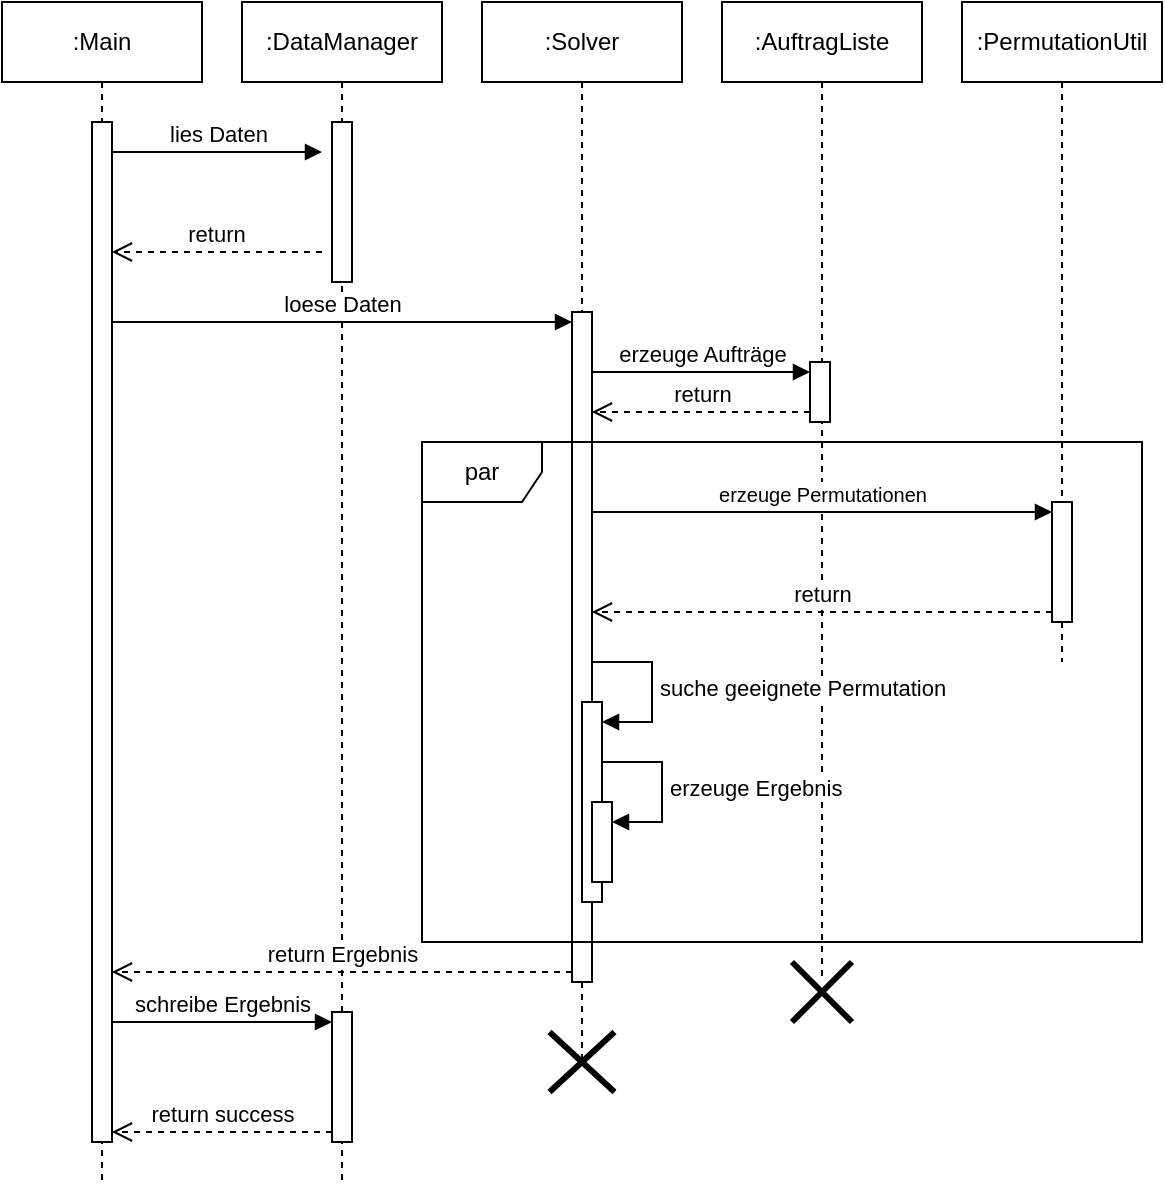 <mxfile version="25.0.1">
  <diagram name="Seite-1" id="80uyVqIYvpW1T4vl3ESV">
    <mxGraphModel dx="1290" dy="570" grid="1" gridSize="10" guides="1" tooltips="1" connect="1" arrows="1" fold="1" page="1" pageScale="1" pageWidth="827" pageHeight="1169" math="0" shadow="0">
      <root>
        <mxCell id="0" />
        <mxCell id="1" parent="0" />
        <mxCell id="OMDrGrxvpZQQUCGHlyxJ-1" value=":Main" style="shape=umlLifeline;perimeter=lifelinePerimeter;whiteSpace=wrap;html=1;container=1;dropTarget=0;collapsible=0;recursiveResize=0;outlineConnect=0;portConstraint=eastwest;newEdgeStyle={&quot;curved&quot;:0,&quot;rounded&quot;:0};" vertex="1" parent="1">
          <mxGeometry x="80" y="40" width="100" height="590" as="geometry" />
        </mxCell>
        <mxCell id="OMDrGrxvpZQQUCGHlyxJ-7" value="" style="html=1;points=[[0,0,0,0,5],[0,1,0,0,-5],[1,0,0,0,5],[1,1,0,0,-5]];perimeter=orthogonalPerimeter;outlineConnect=0;targetShapes=umlLifeline;portConstraint=eastwest;newEdgeStyle={&quot;curved&quot;:0,&quot;rounded&quot;:0};" vertex="1" parent="OMDrGrxvpZQQUCGHlyxJ-1">
          <mxGeometry x="45" y="60" width="10" height="510" as="geometry" />
        </mxCell>
        <mxCell id="OMDrGrxvpZQQUCGHlyxJ-2" value=":DataManager" style="shape=umlLifeline;perimeter=lifelinePerimeter;whiteSpace=wrap;html=1;container=1;dropTarget=0;collapsible=0;recursiveResize=0;outlineConnect=0;portConstraint=eastwest;newEdgeStyle={&quot;curved&quot;:0,&quot;rounded&quot;:0};" vertex="1" parent="1">
          <mxGeometry x="200" y="40" width="100" height="590" as="geometry" />
        </mxCell>
        <mxCell id="OMDrGrxvpZQQUCGHlyxJ-8" value="" style="html=1;points=[[0,0,0,0,5],[0,1,0,0,-5],[1,0,0,0,5],[1,1,0,0,-5]];perimeter=orthogonalPerimeter;outlineConnect=0;targetShapes=umlLifeline;portConstraint=eastwest;newEdgeStyle={&quot;curved&quot;:0,&quot;rounded&quot;:0};" vertex="1" parent="OMDrGrxvpZQQUCGHlyxJ-2">
          <mxGeometry x="45" y="60" width="10" height="80" as="geometry" />
        </mxCell>
        <mxCell id="OMDrGrxvpZQQUCGHlyxJ-27" value="" style="html=1;points=[[0,0,0,0,5],[0,1,0,0,-5],[1,0,0,0,5],[1,1,0,0,-5]];perimeter=orthogonalPerimeter;outlineConnect=0;targetShapes=umlLifeline;portConstraint=eastwest;newEdgeStyle={&quot;curved&quot;:0,&quot;rounded&quot;:0};" vertex="1" parent="OMDrGrxvpZQQUCGHlyxJ-2">
          <mxGeometry x="45" y="505" width="10" height="65" as="geometry" />
        </mxCell>
        <mxCell id="OMDrGrxvpZQQUCGHlyxJ-3" value=":Solver" style="shape=umlLifeline;perimeter=lifelinePerimeter;whiteSpace=wrap;html=1;container=1;dropTarget=0;collapsible=0;recursiveResize=0;outlineConnect=0;portConstraint=eastwest;newEdgeStyle={&quot;curved&quot;:0,&quot;rounded&quot;:0};" vertex="1" parent="1">
          <mxGeometry x="320" y="40" width="100" height="530" as="geometry" />
        </mxCell>
        <mxCell id="OMDrGrxvpZQQUCGHlyxJ-12" value="" style="html=1;points=[[0,0,0,0,5],[0,1,0,0,-5],[1,0,0,0,5],[1,1,0,0,-5]];perimeter=orthogonalPerimeter;outlineConnect=0;targetShapes=umlLifeline;portConstraint=eastwest;newEdgeStyle={&quot;curved&quot;:0,&quot;rounded&quot;:0};" vertex="1" parent="OMDrGrxvpZQQUCGHlyxJ-3">
          <mxGeometry x="45" y="155" width="10" height="335" as="geometry" />
        </mxCell>
        <mxCell id="OMDrGrxvpZQQUCGHlyxJ-4" value=":PermutationUtil" style="shape=umlLifeline;perimeter=lifelinePerimeter;whiteSpace=wrap;html=1;container=1;dropTarget=0;collapsible=0;recursiveResize=0;outlineConnect=0;portConstraint=eastwest;newEdgeStyle={&quot;curved&quot;:0,&quot;rounded&quot;:0};" vertex="1" parent="1">
          <mxGeometry x="560" y="40" width="100" height="330" as="geometry" />
        </mxCell>
        <mxCell id="OMDrGrxvpZQQUCGHlyxJ-19" value="" style="html=1;points=[[0,0,0,0,5],[0,1,0,0,-5],[1,0,0,0,5],[1,1,0,0,-5]];perimeter=orthogonalPerimeter;outlineConnect=0;targetShapes=umlLifeline;portConstraint=eastwest;newEdgeStyle={&quot;curved&quot;:0,&quot;rounded&quot;:0};" vertex="1" parent="OMDrGrxvpZQQUCGHlyxJ-4">
          <mxGeometry x="45" y="250" width="10" height="60" as="geometry" />
        </mxCell>
        <mxCell id="OMDrGrxvpZQQUCGHlyxJ-5" value=":AuftragListe" style="shape=umlLifeline;perimeter=lifelinePerimeter;whiteSpace=wrap;html=1;container=1;dropTarget=0;collapsible=0;recursiveResize=0;outlineConnect=0;portConstraint=eastwest;newEdgeStyle={&quot;curved&quot;:0,&quot;rounded&quot;:0};" vertex="1" parent="1">
          <mxGeometry x="440" y="40" width="100" height="490" as="geometry" />
        </mxCell>
        <mxCell id="OMDrGrxvpZQQUCGHlyxJ-30" value="" style="html=1;points=[[0,0,0,0,5],[0,1,0,0,-5],[1,0,0,0,5],[1,1,0,0,-5]];perimeter=orthogonalPerimeter;outlineConnect=0;targetShapes=umlLifeline;portConstraint=eastwest;newEdgeStyle={&quot;curved&quot;:0,&quot;rounded&quot;:0};" vertex="1" parent="OMDrGrxvpZQQUCGHlyxJ-5">
          <mxGeometry x="44" y="180" width="10" height="30" as="geometry" />
        </mxCell>
        <mxCell id="OMDrGrxvpZQQUCGHlyxJ-9" value="lies Daten" style="html=1;verticalAlign=bottom;endArrow=block;curved=0;rounded=0;" edge="1" parent="1" source="OMDrGrxvpZQQUCGHlyxJ-7">
          <mxGeometry relative="1" as="geometry">
            <mxPoint x="450" y="265" as="sourcePoint" />
            <mxPoint x="240" y="115" as="targetPoint" />
          </mxGeometry>
        </mxCell>
        <mxCell id="OMDrGrxvpZQQUCGHlyxJ-10" value="return" style="html=1;verticalAlign=bottom;endArrow=open;dashed=1;endSize=8;curved=0;rounded=0;" edge="1" parent="1" target="OMDrGrxvpZQQUCGHlyxJ-7">
          <mxGeometry x="0.009" relative="1" as="geometry">
            <mxPoint x="450" y="335" as="targetPoint" />
            <mxPoint x="240" y="165" as="sourcePoint" />
            <mxPoint as="offset" />
          </mxGeometry>
        </mxCell>
        <mxCell id="OMDrGrxvpZQQUCGHlyxJ-13" value="loese Daten" style="html=1;verticalAlign=bottom;endArrow=block;curved=0;rounded=0;entryX=0;entryY=0;entryDx=0;entryDy=5;entryPerimeter=0;" edge="1" target="OMDrGrxvpZQQUCGHlyxJ-12" parent="1" source="OMDrGrxvpZQQUCGHlyxJ-7">
          <mxGeometry relative="1" as="geometry">
            <mxPoint x="440" y="195" as="sourcePoint" />
          </mxGeometry>
        </mxCell>
        <mxCell id="OMDrGrxvpZQQUCGHlyxJ-14" value="return Ergebnis" style="html=1;verticalAlign=bottom;endArrow=open;dashed=1;endSize=8;curved=0;rounded=0;exitX=0;exitY=1;exitDx=0;exitDy=-5;exitPerimeter=0;" edge="1" source="OMDrGrxvpZQQUCGHlyxJ-12" parent="1" target="OMDrGrxvpZQQUCGHlyxJ-7">
          <mxGeometry relative="1" as="geometry">
            <mxPoint x="440" y="265" as="targetPoint" />
          </mxGeometry>
        </mxCell>
        <mxCell id="OMDrGrxvpZQQUCGHlyxJ-17" value="" style="shape=umlDestroy;whiteSpace=wrap;html=1;strokeWidth=3;targetShapes=umlLifeline;" vertex="1" parent="1">
          <mxGeometry x="353.75" y="555" width="32.5" height="30" as="geometry" />
        </mxCell>
        <mxCell id="OMDrGrxvpZQQUCGHlyxJ-18" value="par" style="shape=umlFrame;whiteSpace=wrap;html=1;pointerEvents=0;" vertex="1" parent="1">
          <mxGeometry x="290" y="260" width="360" height="250" as="geometry" />
        </mxCell>
        <mxCell id="OMDrGrxvpZQQUCGHlyxJ-20" value="&lt;font style=&quot;font-size: 10px;&quot;&gt;erzeuge Permutationen&lt;/font&gt;" style="html=1;verticalAlign=bottom;endArrow=block;curved=0;rounded=0;entryX=0;entryY=0;entryDx=0;entryDy=5;entryPerimeter=0;" edge="1" target="OMDrGrxvpZQQUCGHlyxJ-19" parent="1" source="OMDrGrxvpZQQUCGHlyxJ-12">
          <mxGeometry relative="1" as="geometry">
            <mxPoint x="382.5" y="285" as="sourcePoint" />
            <mxPoint as="offset" />
          </mxGeometry>
        </mxCell>
        <mxCell id="OMDrGrxvpZQQUCGHlyxJ-21" value="return" style="html=1;verticalAlign=bottom;endArrow=open;dashed=1;endSize=8;curved=0;rounded=0;exitX=0;exitY=1;exitDx=0;exitDy=-5;exitPerimeter=0;" edge="1" source="OMDrGrxvpZQQUCGHlyxJ-19" parent="1" target="OMDrGrxvpZQQUCGHlyxJ-12">
          <mxGeometry relative="1" as="geometry">
            <mxPoint x="382.5" y="355" as="targetPoint" />
          </mxGeometry>
        </mxCell>
        <mxCell id="OMDrGrxvpZQQUCGHlyxJ-22" value="" style="html=1;points=[[0,0,0,0,5],[0,1,0,0,-5],[1,0,0,0,5],[1,1,0,0,-5]];perimeter=orthogonalPerimeter;outlineConnect=0;targetShapes=umlLifeline;portConstraint=eastwest;newEdgeStyle={&quot;curved&quot;:0,&quot;rounded&quot;:0};" vertex="1" parent="1">
          <mxGeometry x="370" y="390" width="10" height="100" as="geometry" />
        </mxCell>
        <mxCell id="OMDrGrxvpZQQUCGHlyxJ-23" value="suche geeignete Permutation" style="html=1;align=left;spacingLeft=2;endArrow=block;rounded=0;edgeStyle=orthogonalEdgeStyle;curved=0;rounded=0;" edge="1" target="OMDrGrxvpZQQUCGHlyxJ-22" parent="1">
          <mxGeometry relative="1" as="geometry">
            <mxPoint x="375" y="370" as="sourcePoint" />
            <Array as="points">
              <mxPoint x="405" y="400" />
            </Array>
          </mxGeometry>
        </mxCell>
        <mxCell id="OMDrGrxvpZQQUCGHlyxJ-24" value="" style="html=1;points=[[0,0,0,0,5],[0,1,0,0,-5],[1,0,0,0,5],[1,1,0,0,-5]];perimeter=orthogonalPerimeter;outlineConnect=0;targetShapes=umlLifeline;portConstraint=eastwest;newEdgeStyle={&quot;curved&quot;:0,&quot;rounded&quot;:0};" vertex="1" parent="1">
          <mxGeometry x="375" y="440" width="10" height="40" as="geometry" />
        </mxCell>
        <mxCell id="OMDrGrxvpZQQUCGHlyxJ-25" value="erzeuge Ergebnis" style="html=1;align=left;spacingLeft=2;endArrow=block;rounded=0;edgeStyle=orthogonalEdgeStyle;curved=0;rounded=0;" edge="1" target="OMDrGrxvpZQQUCGHlyxJ-24" parent="1">
          <mxGeometry relative="1" as="geometry">
            <mxPoint x="380" y="420" as="sourcePoint" />
            <Array as="points">
              <mxPoint x="410" y="450" />
            </Array>
          </mxGeometry>
        </mxCell>
        <mxCell id="OMDrGrxvpZQQUCGHlyxJ-26" value="" style="shape=umlDestroy;whiteSpace=wrap;html=1;strokeWidth=3;targetShapes=umlLifeline;" vertex="1" parent="1">
          <mxGeometry x="475" y="520" width="30" height="30" as="geometry" />
        </mxCell>
        <mxCell id="OMDrGrxvpZQQUCGHlyxJ-29" value="return success" style="html=1;verticalAlign=bottom;endArrow=open;dashed=1;endSize=8;curved=0;rounded=0;exitX=0;exitY=1;exitDx=0;exitDy=-5;entryX=1;entryY=1;entryDx=0;entryDy=-5;entryPerimeter=0;" edge="1" source="OMDrGrxvpZQQUCGHlyxJ-27" parent="1" target="OMDrGrxvpZQQUCGHlyxJ-7">
          <mxGeometry relative="1" as="geometry">
            <mxPoint x="175" y="620" as="targetPoint" />
          </mxGeometry>
        </mxCell>
        <mxCell id="OMDrGrxvpZQQUCGHlyxJ-28" value="schreibe Ergebnis" style="html=1;verticalAlign=bottom;endArrow=block;curved=0;rounded=0;entryX=0;entryY=0;entryDx=0;entryDy=5;" edge="1" target="OMDrGrxvpZQQUCGHlyxJ-27" parent="1" source="OMDrGrxvpZQQUCGHlyxJ-7">
          <mxGeometry relative="1" as="geometry">
            <mxPoint x="175" y="550" as="sourcePoint" />
          </mxGeometry>
        </mxCell>
        <mxCell id="OMDrGrxvpZQQUCGHlyxJ-31" value="erzeuge Aufträge" style="html=1;verticalAlign=bottom;endArrow=block;curved=0;rounded=0;entryX=0;entryY=0;entryDx=0;entryDy=5;" edge="1" target="OMDrGrxvpZQQUCGHlyxJ-30" parent="1" source="OMDrGrxvpZQQUCGHlyxJ-12">
          <mxGeometry relative="1" as="geometry">
            <mxPoint x="414" y="175" as="sourcePoint" />
          </mxGeometry>
        </mxCell>
        <mxCell id="OMDrGrxvpZQQUCGHlyxJ-32" value="return" style="html=1;verticalAlign=bottom;endArrow=open;dashed=1;endSize=8;curved=0;rounded=0;exitX=0;exitY=1;exitDx=0;exitDy=-5;" edge="1" source="OMDrGrxvpZQQUCGHlyxJ-30" parent="1" target="OMDrGrxvpZQQUCGHlyxJ-12">
          <mxGeometry relative="1" as="geometry">
            <mxPoint x="414" y="245" as="targetPoint" />
          </mxGeometry>
        </mxCell>
      </root>
    </mxGraphModel>
  </diagram>
</mxfile>

